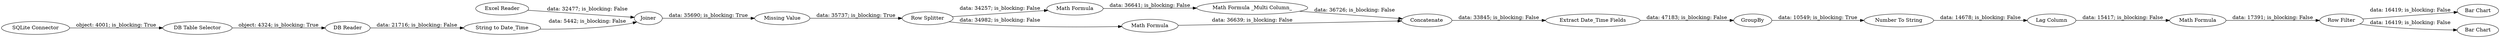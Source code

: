digraph {
	"-6807782961328770841_4" [label="String to Date_Time"]
	"-5802702757623813215_6" [label="Math Formula"]
	"-1380670904512986998_1" [label="Excel Reader"]
	"-1380670904512986998_3" [label=Joiner]
	"-7680807584933313090_8" [label=GroupBy]
	"-1380670904512986998_18" [label="Row Filter"]
	"-3978093308929784842_19" [label="Math Formula"]
	"-7680807584933313090_17" [label="Number To String"]
	"-5802702757623813215_11" [label="Math Formula _Multi Column_"]
	"-6807782961328770841_24" [label="SQLite Connector"]
	"-5802702757623813215_10" [label=Concatenate]
	"-1380670904512986998_9" [label="Missing Value"]
	"-5802702757623813215_12" [label="Math Formula"]
	"-3978093308929784842_18" [label="Lag Column"]
	"-7680807584933313090_13" [label="Extract Date_Time Fields"]
	"-1380670904512986998_31" [label="Bar Chart"]
	"-1380670904512986998_30" [label="Bar Chart"]
	"-6807782961328770841_28" [label="DB Table Selector"]
	"-6807782961328770841_27" [label="DB Reader"]
	"-5802702757623813215_7" [label="Row Splitter"]
	"-6807782961328770841_28" -> "-6807782961328770841_27" [label="object: 4324; is_blocking: True"]
	"-3978093308929784842_19" -> "-1380670904512986998_18" [label="data: 17391; is_blocking: False"]
	"-7680807584933313090_13" -> "-7680807584933313090_8" [label="data: 47183; is_blocking: False"]
	"-3978093308929784842_18" -> "-3978093308929784842_19" [label="data: 15417; is_blocking: False"]
	"-1380670904512986998_3" -> "-1380670904512986998_9" [label="data: 35690; is_blocking: True"]
	"-1380670904512986998_18" -> "-1380670904512986998_31" [label="data: 16419; is_blocking: False"]
	"-1380670904512986998_9" -> "-5802702757623813215_7" [label="data: 35737; is_blocking: True"]
	"-7680807584933313090_17" -> "-3978093308929784842_18" [label="data: 14678; is_blocking: False"]
	"-1380670904512986998_18" -> "-1380670904512986998_30" [label="data: 16419; is_blocking: False"]
	"-7680807584933313090_8" -> "-7680807584933313090_17" [label="data: 10549; is_blocking: True"]
	"-5802702757623813215_7" -> "-5802702757623813215_12" [label="data: 34982; is_blocking: False"]
	"-1380670904512986998_1" -> "-1380670904512986998_3" [label="data: 32477; is_blocking: False"]
	"-5802702757623813215_7" -> "-5802702757623813215_6" [label="data: 34257; is_blocking: False"]
	"-6807782961328770841_24" -> "-6807782961328770841_28" [label="object: 4001; is_blocking: True"]
	"-5802702757623813215_6" -> "-5802702757623813215_11" [label="data: 36641; is_blocking: False"]
	"-5802702757623813215_10" -> "-7680807584933313090_13" [label="data: 33845; is_blocking: False"]
	"-6807782961328770841_4" -> "-1380670904512986998_3" [label="data: 5442; is_blocking: False"]
	"-5802702757623813215_12" -> "-5802702757623813215_10" [label="data: 36639; is_blocking: False"]
	"-5802702757623813215_11" -> "-5802702757623813215_10" [label="data: 36726; is_blocking: False"]
	"-6807782961328770841_27" -> "-6807782961328770841_4" [label="data: 21716; is_blocking: False"]
	rankdir=LR
}
